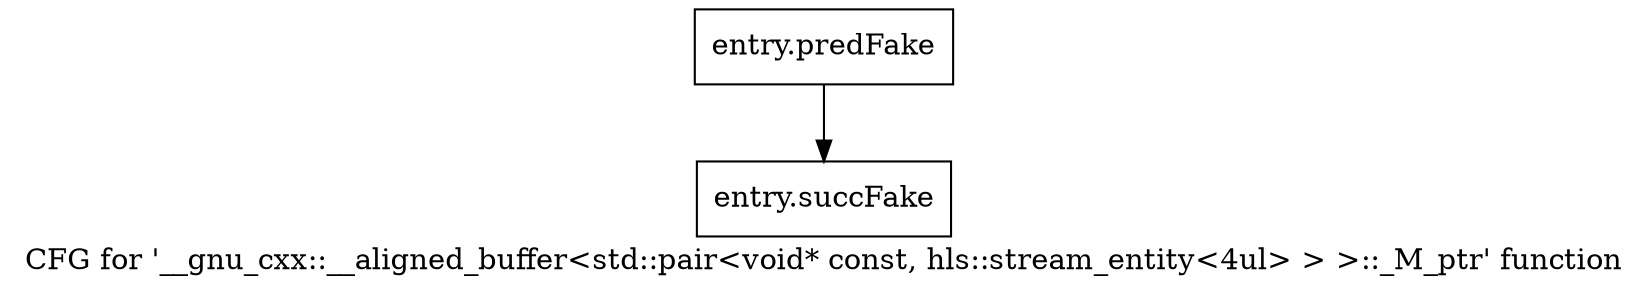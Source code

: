 digraph "CFG for '__gnu_cxx::__aligned_buffer\<std::pair\<void* const, hls::stream_entity\<4ul\> \> \>::_M_ptr' function" {
	label="CFG for '__gnu_cxx::__aligned_buffer\<std::pair\<void* const, hls::stream_entity\<4ul\> \> \>::_M_ptr' function";

	Node0x42ef140 [shape=record,filename="",linenumber="",label="{entry.predFake}"];
	Node0x42ef140 -> Node0x41be160[ callList="" memoryops="" filename="/tools/Xilinx/Vitis_HLS/2022.1/tps/lnx64/gcc-8.3.0/lib/gcc/x86_64-pc-linux-gnu/8.3.0/../../../../include/c++/8.3.0/ext/aligned_buffer.h" execusionnum="825"];
	Node0x41be160 [shape=record,filename="/tools/Xilinx/Vitis_HLS/2022.1/tps/lnx64/gcc-8.3.0/lib/gcc/x86_64-pc-linux-gnu/8.3.0/../../../../include/c++/8.3.0/ext/aligned_buffer.h",linenumber="115",label="{entry.succFake}"];
}
